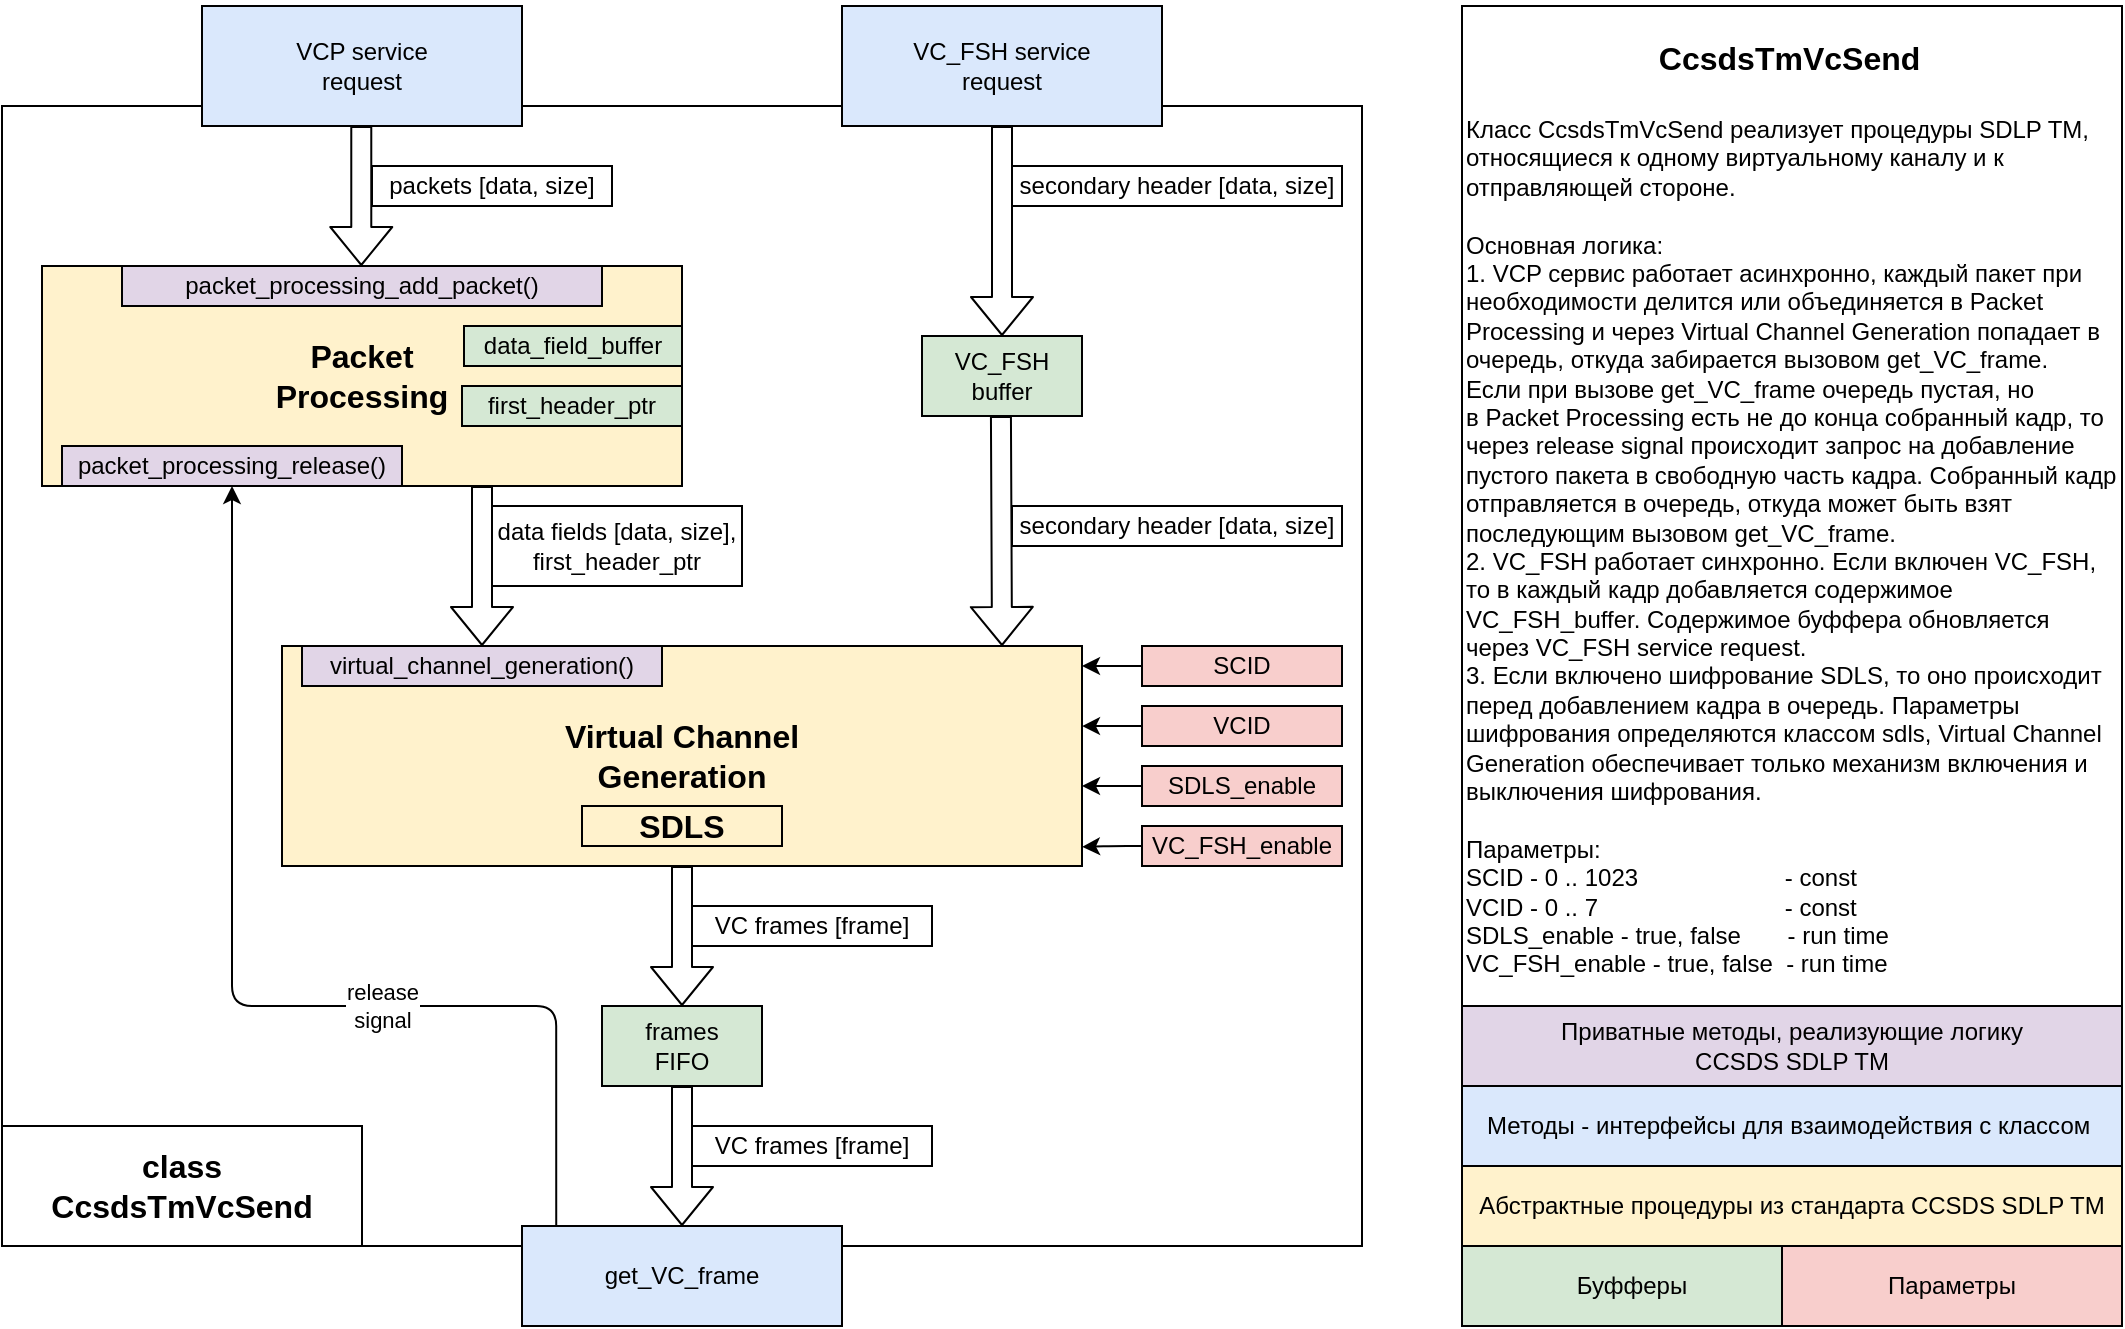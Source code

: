 <mxfile>
    <diagram id="QktT9s6Nc1AT6UdeHGov" name="CcsdsTmVcSend">
        <mxGraphModel dx="785" dy="525" grid="1" gridSize="10" guides="1" tooltips="1" connect="1" arrows="1" fold="1" page="1" pageScale="1" pageWidth="850" pageHeight="1100" math="0" shadow="0">
            <root>
                <mxCell id="0"/>
                <mxCell id="1" parent="0"/>
                <mxCell id="dWn8UKgOHoSUPNCsCLdR-42" value="" style="rounded=0;whiteSpace=wrap;html=1;fillColor=default;" parent="1" vertex="1">
                    <mxGeometry x="60" y="390" width="680" height="570" as="geometry"/>
                </mxCell>
                <mxCell id="2" value="&lt;font style=&quot;font-size: 16px;&quot;&gt;&lt;b&gt;Packet&lt;br&gt;Processing&lt;/b&gt;&lt;/font&gt;" style="rounded=0;whiteSpace=wrap;html=1;fillColor=#fff2cc;strokeColor=#000000;" parent="1" vertex="1">
                    <mxGeometry x="80" y="470" width="320" height="110" as="geometry"/>
                </mxCell>
                <mxCell id="3" value="" style="shape=flexArrow;endArrow=classic;html=1;entryX=0.5;entryY=0;entryDx=0;entryDy=0;" parent="1" edge="1">
                    <mxGeometry width="50" height="50" relative="1" as="geometry">
                        <mxPoint x="239.64" y="400" as="sourcePoint"/>
                        <mxPoint x="239.64" y="470" as="targetPoint"/>
                    </mxGeometry>
                </mxCell>
                <mxCell id="4" value="&lt;font style=&quot;font-size: 16px;&quot;&gt;&lt;b&gt;Virtual Channel&lt;br&gt;Generation&lt;/b&gt;&lt;/font&gt;" style="rounded=0;whiteSpace=wrap;html=1;fillColor=#fff2cc;strokeColor=#000000;" parent="1" vertex="1">
                    <mxGeometry x="200" y="660" width="400" height="110" as="geometry"/>
                </mxCell>
                <mxCell id="7" value="" style="shape=flexArrow;endArrow=classic;html=1;" parent="1" edge="1">
                    <mxGeometry width="50" height="50" relative="1" as="geometry">
                        <mxPoint x="300" y="580" as="sourcePoint"/>
                        <mxPoint x="300" y="660" as="targetPoint"/>
                    </mxGeometry>
                </mxCell>
                <mxCell id="8" value="" style="shape=flexArrow;endArrow=classic;html=1;entryX=0.5;entryY=0;entryDx=0;entryDy=0;exitX=0.5;exitY=1;exitDx=0;exitDy=0;" parent="1" source="4" target="9" edge="1">
                    <mxGeometry width="50" height="50" relative="1" as="geometry">
                        <mxPoint x="380" y="770" as="sourcePoint"/>
                        <mxPoint x="360" y="850" as="targetPoint"/>
                    </mxGeometry>
                </mxCell>
                <mxCell id="9" value="frames&lt;br&gt;FIFO" style="rounded=0;whiteSpace=wrap;html=1;fillColor=#d5e8d4;strokeColor=#000000;" parent="1" vertex="1">
                    <mxGeometry x="360" y="840" width="80" height="40" as="geometry"/>
                </mxCell>
                <mxCell id="10" value="VCP service&lt;br&gt;request" style="rounded=0;whiteSpace=wrap;html=1;fillColor=#dae8fc;strokeColor=#000000;" parent="1" vertex="1">
                    <mxGeometry x="160" y="340" width="160" height="60" as="geometry"/>
                </mxCell>
                <mxCell id="13" value="VC_FSH service&lt;br&gt;request" style="rounded=0;whiteSpace=wrap;html=1;fillColor=#dae8fc;strokeColor=#000000;" parent="1" vertex="1">
                    <mxGeometry x="480" y="340" width="160" height="60" as="geometry"/>
                </mxCell>
                <mxCell id="14" value="" style="shape=flexArrow;endArrow=classic;html=1;exitX=0.5;exitY=1;exitDx=0;exitDy=0;entryX=0.5;entryY=0;entryDx=0;entryDy=0;" parent="1" source="13" edge="1">
                    <mxGeometry width="50" height="50" relative="1" as="geometry">
                        <mxPoint x="290" y="470.0" as="sourcePoint"/>
                        <mxPoint x="560" y="505" as="targetPoint"/>
                    </mxGeometry>
                </mxCell>
                <mxCell id="19" value="release&lt;br&gt;signal" style="edgeStyle=orthogonalEdgeStyle;html=1;exitX=0.107;exitY=0.031;exitDx=0;exitDy=0;exitPerimeter=0;entryX=0.5;entryY=1;entryDx=0;entryDy=0;" parent="1" source="15" target="dWn8UKgOHoSUPNCsCLdR-32" edge="1">
                    <mxGeometry x="-0.255" relative="1" as="geometry">
                        <mxPoint x="300" y="770" as="targetPoint"/>
                        <Array as="points">
                            <mxPoint x="337" y="840"/>
                            <mxPoint x="175" y="840"/>
                        </Array>
                        <mxPoint as="offset"/>
                    </mxGeometry>
                </mxCell>
                <mxCell id="15" value="get_VC_frame" style="rounded=0;whiteSpace=wrap;html=1;fillColor=#dae8fc;strokeColor=#000000;" parent="1" vertex="1">
                    <mxGeometry x="320" y="950" width="160" height="50" as="geometry"/>
                </mxCell>
                <mxCell id="16" value="" style="shape=flexArrow;endArrow=classic;html=1;exitX=0.5;exitY=1;exitDx=0;exitDy=0;entryX=0.75;entryY=0;entryDx=0;entryDy=0;" parent="1" source="9" edge="1">
                    <mxGeometry width="50" height="50" relative="1" as="geometry">
                        <mxPoint x="370" y="780" as="sourcePoint"/>
                        <mxPoint x="400" y="950" as="targetPoint"/>
                    </mxGeometry>
                </mxCell>
                <mxCell id="17" value="&lt;font style=&quot;font-size: 16px;&quot;&gt;&lt;b&gt;class&lt;br&gt;CcsdsTmVcSend&lt;/b&gt;&lt;/font&gt;" style="rounded=0;whiteSpace=wrap;html=1;fillColor=default;" parent="1" vertex="1">
                    <mxGeometry x="60" y="900" width="180" height="60" as="geometry"/>
                </mxCell>
                <mxCell id="20" value="data_field_buffer" style="rounded=0;whiteSpace=wrap;html=1;fillColor=#d5e8d4;strokeColor=#000000;" parent="1" vertex="1">
                    <mxGeometry x="291" y="500" width="109" height="20" as="geometry"/>
                </mxCell>
                <mxCell id="21" value="packets [data, size]" style="rounded=0;whiteSpace=wrap;html=1;" parent="1" vertex="1">
                    <mxGeometry x="245" y="420" width="120" height="20" as="geometry"/>
                </mxCell>
                <mxCell id="22" value="data fields [data, size],&lt;br&gt;first_header_ptr" style="rounded=0;whiteSpace=wrap;html=1;" parent="1" vertex="1">
                    <mxGeometry x="305" y="590" width="125" height="40" as="geometry"/>
                </mxCell>
                <mxCell id="23" value="VC frames [frame]" style="rounded=0;whiteSpace=wrap;html=1;" parent="1" vertex="1">
                    <mxGeometry x="405" y="790" width="120" height="20" as="geometry"/>
                </mxCell>
                <mxCell id="24" value="VC frames [frame]" style="rounded=0;whiteSpace=wrap;html=1;" parent="1" vertex="1">
                    <mxGeometry x="405" y="900" width="120" height="20" as="geometry"/>
                </mxCell>
                <mxCell id="25" value="&lt;font style=&quot;font-size: 16px;&quot;&gt;&lt;b&gt;SDLS&lt;/b&gt;&lt;/font&gt;" style="rounded=0;whiteSpace=wrap;html=1;fillColor=#fff2cc;strokeColor=#000000;" parent="1" vertex="1">
                    <mxGeometry x="350" y="740" width="100" height="20" as="geometry"/>
                </mxCell>
                <mxCell id="26" value="Методы - интерфейсы для взаимодействия с классом&amp;nbsp;" style="rounded=0;whiteSpace=wrap;html=1;fillColor=#dae8fc;strokeColor=#000000;" parent="1" vertex="1">
                    <mxGeometry x="790" y="880" width="330" height="40" as="geometry"/>
                </mxCell>
                <mxCell id="27" value="Абстрактные процедуры из стандарта CCSDS SDLP TM" style="rounded=0;whiteSpace=wrap;html=1;fillColor=#fff2cc;strokeColor=#000000;" parent="1" vertex="1">
                    <mxGeometry x="790" y="920" width="330" height="40" as="geometry"/>
                </mxCell>
                <mxCell id="dWn8UKgOHoSUPNCsCLdR-30" value="packet_processing_add_packet()" style="rounded=0;whiteSpace=wrap;html=1;fillColor=#e1d5e7;strokeColor=#000000;" parent="1" vertex="1">
                    <mxGeometry x="120" y="470" width="240" height="20" as="geometry"/>
                </mxCell>
                <mxCell id="dWn8UKgOHoSUPNCsCLdR-32" value="packet_processing_release()" style="rounded=0;whiteSpace=wrap;html=1;fillColor=#e1d5e7;strokeColor=#000000;" parent="1" vertex="1">
                    <mxGeometry x="90" y="560" width="170" height="20" as="geometry"/>
                </mxCell>
                <mxCell id="dWn8UKgOHoSUPNCsCLdR-35" value="first_header_ptr" style="rounded=0;whiteSpace=wrap;html=1;fillColor=#d5e8d4;strokeColor=#000000;" parent="1" vertex="1">
                    <mxGeometry x="290" y="530" width="110" height="20" as="geometry"/>
                </mxCell>
                <mxCell id="dWn8UKgOHoSUPNCsCLdR-37" value="secondary header [data, size]" style="rounded=0;whiteSpace=wrap;html=1;" parent="1" vertex="1">
                    <mxGeometry x="565" y="420" width="165" height="20" as="geometry"/>
                </mxCell>
                <mxCell id="dWn8UKgOHoSUPNCsCLdR-38" value="virtual_channel_generation()" style="rounded=0;whiteSpace=wrap;html=1;fillColor=#e1d5e7;strokeColor=#000000;" parent="1" vertex="1">
                    <mxGeometry x="210" y="660" width="180" height="20" as="geometry"/>
                </mxCell>
                <mxCell id="dWn8UKgOHoSUPNCsCLdR-40" value="VC_FSH buffer" style="rounded=0;whiteSpace=wrap;html=1;fillColor=#d5e8d4;strokeColor=#000000;" parent="1" vertex="1">
                    <mxGeometry x="520" y="505" width="80" height="40" as="geometry"/>
                </mxCell>
                <mxCell id="dWn8UKgOHoSUPNCsCLdR-41" value="" style="shape=flexArrow;endArrow=classic;html=1;exitX=0.5;exitY=1;exitDx=0;exitDy=0;" parent="1" edge="1">
                    <mxGeometry width="50" height="50" relative="1" as="geometry">
                        <mxPoint x="559.47" y="545" as="sourcePoint"/>
                        <mxPoint x="560" y="660" as="targetPoint"/>
                    </mxGeometry>
                </mxCell>
                <mxCell id="dWn8UKgOHoSUPNCsCLdR-43" value="Приватные методы, реализующие логику&lt;br&gt;CCSDS SDLP TM" style="rounded=0;whiteSpace=wrap;html=1;fillColor=#e1d5e7;strokeColor=#000000;" parent="1" vertex="1">
                    <mxGeometry x="790" y="840" width="330" height="40" as="geometry"/>
                </mxCell>
                <mxCell id="dWn8UKgOHoSUPNCsCLdR-44" value="Буфферы" style="rounded=0;whiteSpace=wrap;html=1;fillColor=#d5e8d4;strokeColor=#000000;" parent="1" vertex="1">
                    <mxGeometry x="790" y="960" width="170" height="40" as="geometry"/>
                </mxCell>
                <mxCell id="dWn8UKgOHoSUPNCsCLdR-46" value="secondary header [data, size]" style="rounded=0;whiteSpace=wrap;html=1;" parent="1" vertex="1">
                    <mxGeometry x="565" y="590" width="165" height="20" as="geometry"/>
                </mxCell>
                <mxCell id="dWn8UKgOHoSUPNCsCLdR-47" value="&lt;div style=&quot;text-align: center;&quot;&gt;&lt;span style=&quot;background-color: initial;&quot;&gt;&lt;font style=&quot;font-size: 16px;&quot;&gt;&lt;b&gt;&lt;br&gt;&lt;/b&gt;&lt;/font&gt;&lt;/span&gt;&lt;/div&gt;&lt;div style=&quot;text-align: center;&quot;&gt;&lt;span style=&quot;background-color: initial;&quot;&gt;&lt;font style=&quot;font-size: 16px;&quot;&gt;&lt;b&gt;CcsdsTmVcSend&amp;nbsp;&lt;/b&gt;&lt;/font&gt;&lt;/span&gt;&lt;/div&gt;&lt;div style=&quot;text-align: center;&quot;&gt;&lt;span style=&quot;background-color: initial;&quot;&gt;&lt;font style=&quot;font-size: 16px;&quot;&gt;&lt;b&gt;&lt;br&gt;&lt;/b&gt;&lt;/font&gt;&lt;/span&gt;&lt;/div&gt;&lt;font style=&quot;font-size: 12px;&quot;&gt;Класс&amp;nbsp;CcsdsTmVcSend реализует процедуры SDLP TM, относящиеся к одному виртуальному каналу и к отправляющей стороне.&lt;br&gt;&lt;br&gt;Основная логика:&lt;br&gt;1.&amp;nbsp;VCP сервис работает асинхронно, каждый пакет при необходимости делится или объединяется в&amp;nbsp;&lt;span style=&quot;border-color: var(--border-color); text-align: center;&quot;&gt;Packet&lt;br style=&quot;border-color: var(--border-color);&quot;&gt;Processing и через&amp;nbsp;&lt;/span&gt;&lt;span style=&quot;border-color: var(--border-color); text-align: center;&quot;&gt;Virtual Channel Generation попадает в очередь, откуда забирается вызовом&amp;nbsp;&lt;/span&gt;&lt;span style=&quot;text-align: center;&quot;&gt;get_VC_frame.&lt;br&gt;&lt;/span&gt;Если при вызове&amp;nbsp;&lt;span style=&quot;text-align: center;&quot;&gt;get_VC_frame очередь пустая, но в&amp;nbsp;&lt;/span&gt;&lt;span style=&quot;text-align: center;&quot;&gt;Packet&amp;nbsp;&lt;/span&gt;&lt;span style=&quot;text-align: center;&quot;&gt;Processing есть не до конца собранный кадр, то через release signal происходит запрос на добавление пустого пакета в свободную часть кадра. Собранный кадр отправляется в очередь, откуда может быть взят последующим вызовом&amp;nbsp;&lt;/span&gt;&lt;/font&gt;&lt;span style=&quot;text-align: center;&quot;&gt;get_VC_frame.&lt;br&gt;&lt;/span&gt;2.&amp;nbsp;&lt;span style=&quot;text-align: center;&quot;&gt;VC_FSH работает синхронно.&amp;nbsp;&lt;/span&gt;&lt;span style=&quot;text-align: center;&quot;&gt;Если включен VC_FSH, то в каждый кадр добавляется содержимое VC_FSH_buffer. Содержимое буффера обновляется через&amp;nbsp;&lt;/span&gt;&lt;span style=&quot;text-align: center;&quot;&gt;VC_FSH service request.&lt;br&gt;&lt;/span&gt;3.&amp;nbsp;&lt;span style=&quot;text-align: center;&quot;&gt;Если включено шифрование SDLS, то оно происходит перед добавлением кадра в очередь. Параметры шифрования определяются классом sdls,&amp;nbsp;&lt;/span&gt;&lt;span style=&quot;border-color: var(--border-color); text-align: center;&quot;&gt;Virtual Channel&lt;br style=&quot;border-color: var(--border-color);&quot;&gt;Generation обеспечивает только механизм включения и&amp;nbsp; выключения шифрования.&lt;br&gt;&lt;/span&gt;&lt;span style=&quot;text-align: center;&quot;&gt;&lt;br&gt;Параметры:&lt;br&gt;SCID - 0 .. 1023&amp;nbsp; &amp;nbsp; &amp;nbsp; &amp;nbsp; &amp;nbsp; &amp;nbsp; &amp;nbsp; &amp;nbsp; &amp;nbsp; &amp;nbsp; &amp;nbsp; - const&lt;br&gt;VCID - 0 .. 7&amp;nbsp; &amp;nbsp; &amp;nbsp; &amp;nbsp; &amp;nbsp; &amp;nbsp; &amp;nbsp; &amp;nbsp; &amp;nbsp; &amp;nbsp; &amp;nbsp; &amp;nbsp; &amp;nbsp; &amp;nbsp;&amp;nbsp;&lt;/span&gt;&lt;span style=&quot;text-align: center;&quot;&gt;- const&lt;/span&gt;&lt;span style=&quot;text-align: center;&quot;&gt;&lt;br&gt;SDLS_enable - true, false&amp;nbsp; &amp;nbsp; &amp;nbsp; &amp;nbsp;- run time&lt;br&gt;VC_FSH_enable - true, false&amp;nbsp;&amp;nbsp;&lt;/span&gt;&lt;span style=&quot;text-align: center;&quot;&gt;- run time&lt;/span&gt;&lt;span style=&quot;text-align: center;&quot;&gt;&lt;br&gt;&lt;/span&gt;&lt;span style=&quot;font-size: 14px;&quot;&gt;&lt;br&gt;&lt;/span&gt;" style="rounded=0;whiteSpace=wrap;html=1;align=left;" parent="1" vertex="1">
                    <mxGeometry x="790" y="340" width="330" height="500" as="geometry"/>
                </mxCell>
                <mxCell id="dWn8UKgOHoSUPNCsCLdR-48" value="Параметры" style="rounded=0;whiteSpace=wrap;html=1;fillColor=#f8cecc;strokeColor=#000000;" parent="1" vertex="1">
                    <mxGeometry x="950" y="960" width="170" height="40" as="geometry"/>
                </mxCell>
                <mxCell id="dWn8UKgOHoSUPNCsCLdR-58" style="edgeStyle=orthogonalEdgeStyle;html=1;fontSize=16;entryX=1;entryY=0.913;entryDx=0;entryDy=0;entryPerimeter=0;" parent="1" source="dWn8UKgOHoSUPNCsCLdR-49" target="4" edge="1">
                    <mxGeometry relative="1" as="geometry"/>
                </mxCell>
                <mxCell id="dWn8UKgOHoSUPNCsCLdR-49" value="VC_FSH_enable" style="rounded=0;whiteSpace=wrap;html=1;fillColor=#f8cecc;strokeColor=#000000;" parent="1" vertex="1">
                    <mxGeometry x="630" y="750" width="100" height="20" as="geometry"/>
                </mxCell>
                <mxCell id="dWn8UKgOHoSUPNCsCLdR-57" style="edgeStyle=orthogonalEdgeStyle;html=1;fontSize=16;" parent="1" source="dWn8UKgOHoSUPNCsCLdR-50" edge="1">
                    <mxGeometry relative="1" as="geometry">
                        <mxPoint x="600" y="730" as="targetPoint"/>
                    </mxGeometry>
                </mxCell>
                <mxCell id="dWn8UKgOHoSUPNCsCLdR-50" value="SDLS_enable" style="rounded=0;whiteSpace=wrap;html=1;fillColor=#f8cecc;strokeColor=#000000;" parent="1" vertex="1">
                    <mxGeometry x="630" y="720" width="100" height="20" as="geometry"/>
                </mxCell>
                <mxCell id="dWn8UKgOHoSUPNCsCLdR-55" style="edgeStyle=orthogonalEdgeStyle;html=1;fontSize=16;entryX=1;entryY=0.364;entryDx=0;entryDy=0;entryPerimeter=0;" parent="1" source="dWn8UKgOHoSUPNCsCLdR-51" target="4" edge="1">
                    <mxGeometry relative="1" as="geometry"/>
                </mxCell>
                <mxCell id="dWn8UKgOHoSUPNCsCLdR-51" value="VCID" style="rounded=0;whiteSpace=wrap;html=1;fillColor=#f8cecc;strokeColor=#000000;" parent="1" vertex="1">
                    <mxGeometry x="630" y="690" width="100" height="20" as="geometry"/>
                </mxCell>
                <mxCell id="dWn8UKgOHoSUPNCsCLdR-54" style="edgeStyle=orthogonalEdgeStyle;html=1;fontSize=16;" parent="1" source="dWn8UKgOHoSUPNCsCLdR-52" target="4" edge="1">
                    <mxGeometry relative="1" as="geometry">
                        <Array as="points">
                            <mxPoint x="600" y="670"/>
                            <mxPoint x="600" y="670"/>
                        </Array>
                    </mxGeometry>
                </mxCell>
                <mxCell id="dWn8UKgOHoSUPNCsCLdR-52" value="SCID" style="rounded=0;whiteSpace=wrap;html=1;fillColor=#f8cecc;strokeColor=#000000;" parent="1" vertex="1">
                    <mxGeometry x="630" y="660" width="100" height="20" as="geometry"/>
                </mxCell>
            </root>
        </mxGraphModel>
    </diagram>
    <diagram id="vNPgJLFHJEqL_uVgeNZd" name="CcsdsTmMcSend">
        <mxGraphModel dx="785" dy="525" grid="1" gridSize="10" guides="1" tooltips="1" connect="1" arrows="1" fold="1" page="1" pageScale="1" pageWidth="850" pageHeight="1100" math="0" shadow="0">
            <root>
                <mxCell id="0"/>
                <mxCell id="1" parent="0"/>
                <mxCell id="pTWJjfA4cfGH421eviAf-1" value="" style="rounded=0;whiteSpace=wrap;html=1;fillColor=default;" vertex="1" parent="1">
                    <mxGeometry x="80" y="250" width="740" height="390" as="geometry"/>
                </mxCell>
                <mxCell id="pTWJjfA4cfGH421eviAf-2" value="" style="shape=flexArrow;endArrow=classic;html=1;entryX=0.5;entryY=0;entryDx=0;entryDy=0;" edge="1" parent="1">
                    <mxGeometry width="50" height="50" relative="1" as="geometry">
                        <mxPoint x="180" y="260.0" as="sourcePoint"/>
                        <mxPoint x="180" y="330.0" as="targetPoint"/>
                    </mxGeometry>
                </mxCell>
                <mxCell id="pTWJjfA4cfGH421eviAf-3" value="Virtual&lt;br/&gt;Channel&lt;br/&gt;Multiplexing" style="rounded=0;whiteSpace=wrap;html=1;fillColor=#fff2cc;strokeColor=#000000;" vertex="1" parent="1">
                    <mxGeometry x="100" y="330" width="510" height="80" as="geometry"/>
                </mxCell>
                <mxCell id="pTWJjfA4cfGH421eviAf-4" value="" style="shape=flexArrow;endArrow=classic;html=1;entryX=0.5;entryY=0;entryDx=0;entryDy=0;" edge="1" parent="1">
                    <mxGeometry width="50" height="50" relative="1" as="geometry">
                        <mxPoint x="360" y="410.0" as="sourcePoint"/>
                        <mxPoint x="360" y="480.0" as="targetPoint"/>
                    </mxGeometry>
                </mxCell>
                <mxCell id="pTWJjfA4cfGH421eviAf-5" value="get_VC_frame" style="rounded=0;whiteSpace=wrap;html=1;fillColor=#dae8fc;strokeColor=#000000;" vertex="1" parent="1">
                    <mxGeometry x="100" y="200" width="160" height="60" as="geometry"/>
                </mxCell>
                <mxCell id="pTWJjfA4cfGH421eviAf-6" value="&lt;font style=&quot;font-size: 14px;&quot;&gt;class&lt;br&gt;CcsdsTmMcSend&lt;/font&gt;" style="rounded=0;whiteSpace=wrap;html=1;fillColor=default;" vertex="1" parent="1">
                    <mxGeometry x="80" y="580" width="120" height="60" as="geometry"/>
                </mxCell>
                <mxCell id="pTWJjfA4cfGH421eviAf-7" value="multiplexing&lt;br&gt;logic" style="rounded=0;whiteSpace=wrap;html=1;" vertex="1" parent="1">
                    <mxGeometry x="110" y="350" width="80" height="40" as="geometry"/>
                </mxCell>
                <mxCell id="pTWJjfA4cfGH421eviAf-8" value="MC frames [frame]" style="rounded=0;whiteSpace=wrap;html=1;strokeColor=#000000;fillColor=default;" vertex="1" parent="1">
                    <mxGeometry x="370" y="420" width="120" height="30" as="geometry"/>
                </mxCell>
                <mxCell id="pTWJjfA4cfGH421eviAf-9" value="Interface" style="rounded=0;whiteSpace=wrap;html=1;fillColor=#dae8fc;strokeColor=#000000;" vertex="1" parent="1">
                    <mxGeometry x="690" y="660" width="120" height="40" as="geometry"/>
                </mxCell>
                <mxCell id="pTWJjfA4cfGH421eviAf-10" value="SDLP functions" style="rounded=0;whiteSpace=wrap;html=1;fillColor=#fff2cc;strokeColor=#000000;" vertex="1" parent="1">
                    <mxGeometry x="690" y="720" width="120" height="40" as="geometry"/>
                </mxCell>
                <mxCell id="pTWJjfA4cfGH421eviAf-11" value="VC frames [frame]" style="rounded=0;whiteSpace=wrap;html=1;strokeColor=#000000;fillColor=default;" vertex="1" parent="1">
                    <mxGeometry x="185" y="280" width="120" height="20" as="geometry"/>
                </mxCell>
                <mxCell id="pTWJjfA4cfGH421eviAf-12" value="" style="shape=flexArrow;endArrow=classic;html=1;entryX=0.5;entryY=0;entryDx=0;entryDy=0;" edge="1" parent="1">
                    <mxGeometry width="50" height="50" relative="1" as="geometry">
                        <mxPoint x="480" y="260.0" as="sourcePoint"/>
                        <mxPoint x="480" y="330.0" as="targetPoint"/>
                    </mxGeometry>
                </mxCell>
                <mxCell id="pTWJjfA4cfGH421eviAf-13" value="get_VC_frame" style="rounded=0;whiteSpace=wrap;html=1;fillColor=#dae8fc;strokeColor=#000000;" vertex="1" parent="1">
                    <mxGeometry x="400" y="200" width="160" height="60" as="geometry"/>
                </mxCell>
                <mxCell id="pTWJjfA4cfGH421eviAf-14" value="VC frames [frame]" style="rounded=0;whiteSpace=wrap;html=1;strokeColor=#000000;fillColor=default;" vertex="1" parent="1">
                    <mxGeometry x="485" y="280" width="120" height="20" as="geometry"/>
                </mxCell>
                <mxCell id="pTWJjfA4cfGH421eviAf-15" value="MC_FSH service" style="rounded=0;whiteSpace=wrap;html=1;fillColor=#dae8fc;strokeColor=#000000;" vertex="1" parent="1">
                    <mxGeometry x="640" y="200" width="160" height="60" as="geometry"/>
                </mxCell>
                <mxCell id="pTWJjfA4cfGH421eviAf-16" value="" style="shape=flexArrow;endArrow=classic;html=1;exitX=0.5;exitY=1;exitDx=0;exitDy=0;fontStyle=4" edge="1" parent="1" source="pTWJjfA4cfGH421eviAf-15">
                    <mxGeometry width="50" height="50" relative="1" as="geometry">
                        <mxPoint x="490" y="270.0" as="sourcePoint"/>
                        <mxPoint x="720" y="480.0" as="targetPoint"/>
                        <Array as="points">
                            <mxPoint x="720" y="420"/>
                        </Array>
                    </mxGeometry>
                </mxCell>
                <mxCell id="pTWJjfA4cfGH421eviAf-17" value="Master&lt;br/&gt;Channel&lt;br/&gt;Generation" style="rounded=0;whiteSpace=wrap;html=1;fillColor=#fff2cc;strokeColor=#000000;" vertex="1" parent="1">
                    <mxGeometry x="100" y="480" width="700" height="80" as="geometry"/>
                </mxCell>
                <mxCell id="pTWJjfA4cfGH421eviAf-18" value="get_VC_frame" style="rounded=0;whiteSpace=wrap;html=1;fillColor=#dae8fc;strokeColor=#000000;" vertex="1" parent="1">
                    <mxGeometry x="370" y="630" width="160" height="50" as="geometry"/>
                </mxCell>
                <mxCell id="pTWJjfA4cfGH421eviAf-19" value="" style="shape=flexArrow;endArrow=classic;html=1;entryX=0.5;entryY=0;entryDx=0;entryDy=0;" edge="1" parent="1">
                    <mxGeometry width="50" height="50" relative="1" as="geometry">
                        <mxPoint x="450" y="560.0" as="sourcePoint"/>
                        <mxPoint x="450" y="630.0" as="targetPoint"/>
                    </mxGeometry>
                </mxCell>
                <mxCell id="pTWJjfA4cfGH421eviAf-20" value="MC frames [frame]" style="rounded=0;whiteSpace=wrap;html=1;strokeColor=#000000;fillColor=default;" vertex="1" parent="1">
                    <mxGeometry x="460" y="570" width="120" height="30" as="geometry"/>
                </mxCell>
            </root>
        </mxGraphModel>
    </diagram>
    <diagram id="OC_ezcrFi7vJXvILyqpE" name="Common">
        <mxGraphModel dx="1334" dy="892" grid="1" gridSize="10" guides="1" tooltips="1" connect="1" arrows="1" fold="1" page="1" pageScale="1" pageWidth="850" pageHeight="1100" math="0" shadow="0">
            <root>
                <mxCell id="0"/>
                <mxCell id="1" parent="0"/>
            </root>
        </mxGraphModel>
    </diagram>
</mxfile>